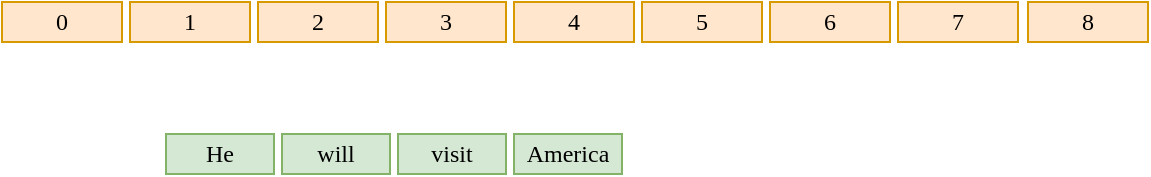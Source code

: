 <mxfile version="13.11.0" type="github">
  <diagram id="u-zB7YsOpXKorY1JXO84" name="Page-1">
    <mxGraphModel dx="1944" dy="624" grid="1" gridSize="10" guides="1" tooltips="1" connect="1" arrows="1" fold="1" page="1" pageScale="1" pageWidth="827" pageHeight="1169" math="0" shadow="0">
      <root>
        <mxCell id="0" />
        <mxCell id="1" parent="0" />
        <mxCell id="r_pDNS-UqptIWdIL0w3V-6" value="&lt;font face=&quot;Times New Roman&quot;&gt;America&lt;/font&gt;" style="rounded=0;whiteSpace=wrap;html=1;fillColor=#d5e8d4;strokeColor=#82b366;" vertex="1" parent="1">
          <mxGeometry x="-414" y="956" width="54" height="20" as="geometry" />
        </mxCell>
        <mxCell id="r_pDNS-UqptIWdIL0w3V-11" value="&lt;font face=&quot;Times New Roman&quot;&gt;0&lt;/font&gt;" style="rounded=0;whiteSpace=wrap;html=1;fillColor=#ffe6cc;strokeColor=#d79b00;" vertex="1" parent="1">
          <mxGeometry x="-670" y="890" width="60" height="20" as="geometry" />
        </mxCell>
        <mxCell id="r_pDNS-UqptIWdIL0w3V-12" value="&lt;font face=&quot;Times New Roman&quot;&gt;1&lt;/font&gt;" style="rounded=0;whiteSpace=wrap;html=1;fillColor=#ffe6cc;strokeColor=#d79b00;" vertex="1" parent="1">
          <mxGeometry x="-606" y="890" width="60" height="20" as="geometry" />
        </mxCell>
        <mxCell id="r_pDNS-UqptIWdIL0w3V-13" value="&lt;font face=&quot;Times New Roman&quot;&gt;2&lt;/font&gt;" style="rounded=0;whiteSpace=wrap;html=1;fillColor=#ffe6cc;strokeColor=#d79b00;" vertex="1" parent="1">
          <mxGeometry x="-542" y="890" width="60" height="20" as="geometry" />
        </mxCell>
        <mxCell id="r_pDNS-UqptIWdIL0w3V-14" value="&lt;font face=&quot;Times New Roman&quot;&gt;3&lt;/font&gt;" style="rounded=0;whiteSpace=wrap;html=1;fillColor=#ffe6cc;strokeColor=#d79b00;" vertex="1" parent="1">
          <mxGeometry x="-478" y="890" width="60" height="20" as="geometry" />
        </mxCell>
        <mxCell id="r_pDNS-UqptIWdIL0w3V-15" value="&lt;font face=&quot;Times New Roman&quot;&gt;4&lt;/font&gt;" style="rounded=0;whiteSpace=wrap;html=1;fillColor=#ffe6cc;strokeColor=#d79b00;" vertex="1" parent="1">
          <mxGeometry x="-414" y="890" width="60" height="20" as="geometry" />
        </mxCell>
        <mxCell id="r_pDNS-UqptIWdIL0w3V-16" value="&lt;font face=&quot;Times New Roman&quot;&gt;5&lt;/font&gt;" style="rounded=0;whiteSpace=wrap;html=1;fillColor=#ffe6cc;strokeColor=#d79b00;" vertex="1" parent="1">
          <mxGeometry x="-350" y="890" width="60" height="20" as="geometry" />
        </mxCell>
        <mxCell id="r_pDNS-UqptIWdIL0w3V-17" value="&lt;font face=&quot;Times New Roman&quot;&gt;6&lt;/font&gt;" style="rounded=0;whiteSpace=wrap;html=1;fillColor=#ffe6cc;strokeColor=#d79b00;" vertex="1" parent="1">
          <mxGeometry x="-286" y="890" width="60" height="20" as="geometry" />
        </mxCell>
        <mxCell id="r_pDNS-UqptIWdIL0w3V-18" value="&lt;font face=&quot;Times New Roman&quot;&gt;7&lt;/font&gt;" style="rounded=0;whiteSpace=wrap;html=1;fillColor=#ffe6cc;strokeColor=#d79b00;" vertex="1" parent="1">
          <mxGeometry x="-222" y="890" width="60" height="20" as="geometry" />
        </mxCell>
        <mxCell id="r_pDNS-UqptIWdIL0w3V-19" value="&lt;font face=&quot;Times New Roman&quot;&gt;8&lt;/font&gt;" style="rounded=0;whiteSpace=wrap;html=1;fillColor=#ffe6cc;strokeColor=#d79b00;" vertex="1" parent="1">
          <mxGeometry x="-157" y="890" width="60" height="20" as="geometry" />
        </mxCell>
        <mxCell id="r_pDNS-UqptIWdIL0w3V-21" value="&lt;font face=&quot;Times New Roman&quot;&gt;visit&lt;/font&gt;" style="rounded=0;whiteSpace=wrap;html=1;fillColor=#d5e8d4;strokeColor=#82b366;" vertex="1" parent="1">
          <mxGeometry x="-472" y="956" width="54" height="20" as="geometry" />
        </mxCell>
        <mxCell id="r_pDNS-UqptIWdIL0w3V-22" value="&lt;font face=&quot;Times New Roman&quot;&gt;will&lt;/font&gt;" style="rounded=0;whiteSpace=wrap;html=1;fillColor=#d5e8d4;strokeColor=#82b366;" vertex="1" parent="1">
          <mxGeometry x="-530" y="956" width="54" height="20" as="geometry" />
        </mxCell>
        <mxCell id="r_pDNS-UqptIWdIL0w3V-23" value="&lt;font face=&quot;Times New Roman&quot;&gt;He&lt;/font&gt;" style="rounded=0;whiteSpace=wrap;html=1;fillColor=#d5e8d4;strokeColor=#82b366;" vertex="1" parent="1">
          <mxGeometry x="-588" y="956" width="54" height="20" as="geometry" />
        </mxCell>
      </root>
    </mxGraphModel>
  </diagram>
</mxfile>
